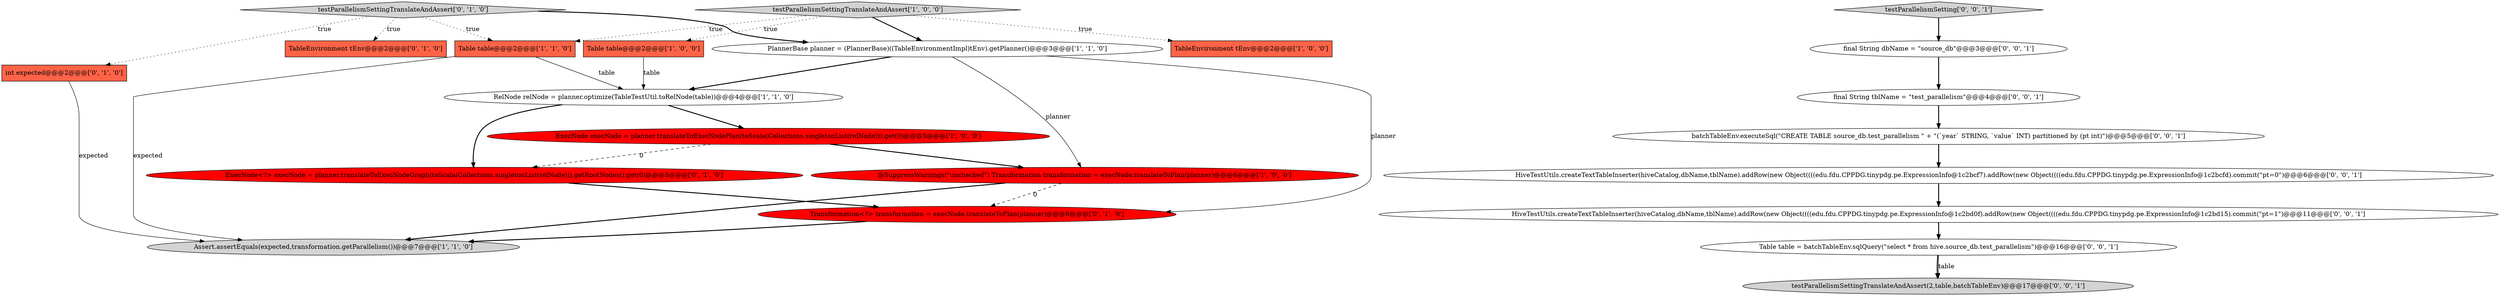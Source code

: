 digraph {
2 [style = filled, label = "ExecNode execNode = planner.translateToExecNodePlan(toScala(Collections.singletonList(relNode))).get(0)@@@5@@@['1', '0', '0']", fillcolor = red, shape = ellipse image = "AAA1AAABBB1BBB"];
5 [style = filled, label = "testParallelismSettingTranslateAndAssert['1', '0', '0']", fillcolor = lightgray, shape = diamond image = "AAA0AAABBB1BBB"];
11 [style = filled, label = "Transformation<?> transformation = execNode.translateToPlan(planner)@@@6@@@['0', '1', '0']", fillcolor = red, shape = ellipse image = "AAA1AAABBB2BBB"];
10 [style = filled, label = "testParallelismSettingTranslateAndAssert['0', '1', '0']", fillcolor = lightgray, shape = diamond image = "AAA0AAABBB2BBB"];
21 [style = filled, label = "Table table = batchTableEnv.sqlQuery(\"select * from hive.source_db.test_parallelism\")@@@16@@@['0', '0', '1']", fillcolor = white, shape = ellipse image = "AAA0AAABBB3BBB"];
13 [style = filled, label = "ExecNode<?> execNode = planner.translateToExecNodeGraph(toScala(Collections.singletonList(relNode))).getRootNodes().get(0)@@@5@@@['0', '1', '0']", fillcolor = red, shape = ellipse image = "AAA1AAABBB2BBB"];
1 [style = filled, label = "Assert.assertEquals(expected,transformation.getParallelism())@@@7@@@['1', '1', '0']", fillcolor = lightgray, shape = ellipse image = "AAA0AAABBB1BBB"];
9 [style = filled, label = "int expected@@@2@@@['0', '1', '0']", fillcolor = tomato, shape = box image = "AAA0AAABBB2BBB"];
0 [style = filled, label = "@SuppressWarnings(\"unchecked\") Transformation transformation = execNode.translateToPlan(planner)@@@6@@@['1', '0', '0']", fillcolor = red, shape = ellipse image = "AAA1AAABBB1BBB"];
4 [style = filled, label = "RelNode relNode = planner.optimize(TableTestUtil.toRelNode(table))@@@4@@@['1', '1', '0']", fillcolor = white, shape = ellipse image = "AAA0AAABBB1BBB"];
15 [style = filled, label = "HiveTestUtils.createTextTableInserter(hiveCatalog,dbName,tblName).addRow(new Object((((edu.fdu.CPPDG.tinypdg.pe.ExpressionInfo@1c2bd0f).addRow(new Object((((edu.fdu.CPPDG.tinypdg.pe.ExpressionInfo@1c2bd15).commit(\"pt=1\")@@@11@@@['0', '0', '1']", fillcolor = white, shape = ellipse image = "AAA0AAABBB3BBB"];
6 [style = filled, label = "Table table@@@2@@@['1', '0', '0']", fillcolor = tomato, shape = box image = "AAA0AAABBB1BBB"];
17 [style = filled, label = "HiveTestUtils.createTextTableInserter(hiveCatalog,dbName,tblName).addRow(new Object((((edu.fdu.CPPDG.tinypdg.pe.ExpressionInfo@1c2bcf7).addRow(new Object((((edu.fdu.CPPDG.tinypdg.pe.ExpressionInfo@1c2bcfd).commit(\"pt=0\")@@@6@@@['0', '0', '1']", fillcolor = white, shape = ellipse image = "AAA0AAABBB3BBB"];
12 [style = filled, label = "TableEnvironment tEnv@@@2@@@['0', '1', '0']", fillcolor = tomato, shape = box image = "AAA0AAABBB2BBB"];
3 [style = filled, label = "TableEnvironment tEnv@@@2@@@['1', '0', '0']", fillcolor = tomato, shape = box image = "AAA0AAABBB1BBB"];
7 [style = filled, label = "Table table@@@2@@@['1', '1', '0']", fillcolor = tomato, shape = box image = "AAA0AAABBB1BBB"];
18 [style = filled, label = "final String tblName = \"test_parallelism\"@@@4@@@['0', '0', '1']", fillcolor = white, shape = ellipse image = "AAA0AAABBB3BBB"];
19 [style = filled, label = "testParallelismSetting['0', '0', '1']", fillcolor = lightgray, shape = diamond image = "AAA0AAABBB3BBB"];
16 [style = filled, label = "batchTableEnv.executeSql(\"CREATE TABLE source_db.test_parallelism \" + \"(`year` STRING, `value` INT) partitioned by (pt int)\")@@@5@@@['0', '0', '1']", fillcolor = white, shape = ellipse image = "AAA0AAABBB3BBB"];
20 [style = filled, label = "testParallelismSettingTranslateAndAssert(2,table,batchTableEnv)@@@17@@@['0', '0', '1']", fillcolor = lightgray, shape = ellipse image = "AAA0AAABBB3BBB"];
8 [style = filled, label = "PlannerBase planner = (PlannerBase)((TableEnvironmentImpl)tEnv).getPlanner()@@@3@@@['1', '1', '0']", fillcolor = white, shape = ellipse image = "AAA0AAABBB1BBB"];
14 [style = filled, label = "final String dbName = \"source_db\"@@@3@@@['0', '0', '1']", fillcolor = white, shape = ellipse image = "AAA0AAABBB3BBB"];
7->1 [style = solid, label="expected"];
5->8 [style = bold, label=""];
10->12 [style = dotted, label="true"];
6->4 [style = solid, label="table"];
11->1 [style = bold, label=""];
15->21 [style = bold, label=""];
4->13 [style = bold, label=""];
5->6 [style = dotted, label="true"];
0->11 [style = dashed, label="0"];
4->2 [style = bold, label=""];
16->17 [style = bold, label=""];
5->3 [style = dotted, label="true"];
10->9 [style = dotted, label="true"];
13->11 [style = bold, label=""];
9->1 [style = solid, label="expected"];
2->0 [style = bold, label=""];
21->20 [style = bold, label=""];
19->14 [style = bold, label=""];
10->8 [style = bold, label=""];
8->11 [style = solid, label="planner"];
5->7 [style = dotted, label="true"];
2->13 [style = dashed, label="0"];
0->1 [style = bold, label=""];
17->15 [style = bold, label=""];
7->4 [style = solid, label="table"];
14->18 [style = bold, label=""];
8->0 [style = solid, label="planner"];
8->4 [style = bold, label=""];
10->7 [style = dotted, label="true"];
21->20 [style = solid, label="table"];
18->16 [style = bold, label=""];
}
